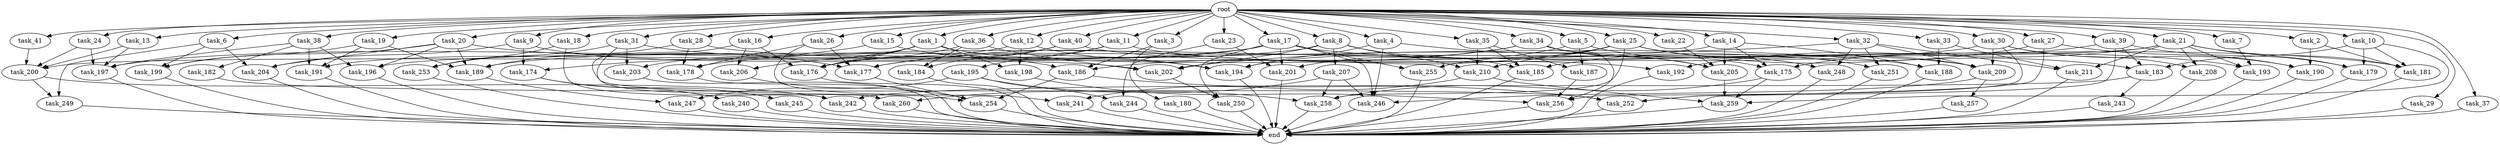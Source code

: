 digraph G {
  task_189 [size="11682311045.120001"];
  task_260 [size="1546188226.560000"];
  task_240 [size="3092376453.120000"];
  task_15 [size="10.240000"];
  task_185 [size="11424613007.360001"];
  task_175 [size="7387343749.120000"];
  task_9 [size="10.240000"];
  task_40 [size="10.240000"];
  task_183 [size="20272245637.119999"];
  task_4 [size="10.240000"];
  task_179 [size="18640158064.639999"];
  task_245 [size="3092376453.120000"];
  task_13 [size="10.240000"];
  task_14 [size="10.240000"];
  task_174 [size="6270652252.160000"];
  task_253 [size="6270652252.160000"];
  task_3 [size="10.240000"];
  task_200 [size="9878424780.800001"];
  task_204 [size="9706626088.960001"];
  task_192 [size="10050223472.639999"];
  task_5 [size="10.240000"];
  task_20 [size="10.240000"];
  task_26 [size="10.240000"];
  task_28 [size="10.240000"];
  task_19 [size="10.240000"];
  task_188 [size="4638564679.680000"];
  task_203 [size="8589934592.000000"];
  task_41 [size="10.240000"];
  task_208 [size="13915694039.040001"];
  task_2 [size="10.240000"];
  task_193 [size="13228499271.680000"];
  task_251 [size="14087492730.880001"];
  task_7 [size="10.240000"];
  task_176 [size="12369505812.480000"];
  task_199 [size="10307921510.400000"];
  task_190 [size="22505628631.040001"];
  task_201 [size="4638564679.680000"];
  task_36 [size="10.240000"];
  task_31 [size="10.240000"];
  task_209 [size="23192823398.400002"];
  task_191 [size="4123168604.160000"];
  task_23 [size="10.240000"];
  task_194 [size="12111807774.719999"];
  task_257 [size="6957847019.520000"];
  task_29 [size="10.240000"];
  task_1 [size="10.240000"];
  task_30 [size="10.240000"];
  task_205 [size="12884901888.000000"];
  task_197 [size="8074538516.480000"];
  task_195 [size="773094113.280000"];
  task_246 [size="11166914969.600000"];
  task_180 [size="343597383.680000"];
  task_198 [size="4466765987.840000"];
  task_210 [size="13056700579.840000"];
  task_184 [size="4294967296.000000"];
  task_244 [size="5239860101.120000"];
  task_24 [size="10.240000"];
  task_18 [size="10.240000"];
  task_243 [size="2147483648.000000"];
  task_249 [size="4552665333.760000"];
  task_254 [size="21388937134.080002"];
  task_242 [size="10565619548.160000"];
  task_32 [size="10.240000"];
  task_12 [size="10.240000"];
  task_22 [size="10.240000"];
  task_248 [size="7645041786.880000"];
  task_21 [size="10.240000"];
  task_177 [size="11854109736.960001"];
  task_256 [size="12970801233.920000"];
  task_16 [size="10.240000"];
  task_259 [size="25769803776.000000"];
  task_39 [size="10.240000"];
  task_196 [size="16922171146.240000"];
  task_8 [size="10.240000"];
  task_34 [size="10.240000"];
  root [size="0.000000"];
  task_17 [size="10.240000"];
  task_25 [size="10.240000"];
  end [size="0.000000"];
  task_202 [size="9792525434.880001"];
  task_10 [size="10.240000"];
  task_207 [size="1374389534.720000"];
  task_27 [size="10.240000"];
  task_182 [size="1374389534.720000"];
  task_6 [size="10.240000"];
  task_37 [size="10.240000"];
  task_35 [size="10.240000"];
  task_33 [size="10.240000"];
  task_241 [size="9363028705.280001"];
  task_178 [size="8074538516.480000"];
  task_38 [size="10.240000"];
  task_181 [size="24481313587.200001"];
  task_186 [size="14431090114.559999"];
  task_255 [size="8933531975.680000"];
  task_247 [size="3865470566.400000"];
  task_206 [size="7301444403.200000"];
  task_187 [size="5239860101.120000"];
  task_211 [size="14602888806.400000"];
  task_11 [size="10.240000"];
  task_258 [size="15547781611.520000"];
  task_250 [size="1116691496.960000"];
  task_252 [size="20787641712.639999"];

  task_189 -> task_247 [size="75497472.000000"];
  task_260 -> end [size="1.000000"];
  task_240 -> end [size="1.000000"];
  task_15 -> task_174 [size="536870912.000000"];
  task_15 -> task_194 [size="536870912.000000"];
  task_185 -> end [size="1.000000"];
  task_175 -> task_258 [size="301989888.000000"];
  task_175 -> task_259 [size="301989888.000000"];
  task_9 -> task_202 [size="75497472.000000"];
  task_9 -> task_204 [size="75497472.000000"];
  task_9 -> task_174 [size="75497472.000000"];
  task_40 -> task_209 [size="209715200.000000"];
  task_40 -> task_176 [size="209715200.000000"];
  task_40 -> task_184 [size="209715200.000000"];
  task_183 -> task_243 [size="209715200.000000"];
  task_183 -> task_242 [size="209715200.000000"];
  task_4 -> task_246 [size="301989888.000000"];
  task_4 -> task_194 [size="301989888.000000"];
  task_4 -> task_205 [size="301989888.000000"];
  task_179 -> end [size="1.000000"];
  task_245 -> end [size="1.000000"];
  task_13 -> task_197 [size="209715200.000000"];
  task_13 -> task_200 [size="209715200.000000"];
  task_14 -> task_188 [size="209715200.000000"];
  task_14 -> task_175 [size="209715200.000000"];
  task_14 -> task_200 [size="209715200.000000"];
  task_14 -> task_205 [size="209715200.000000"];
  task_174 -> task_245 [size="301989888.000000"];
  task_174 -> task_240 [size="301989888.000000"];
  task_253 -> end [size="1.000000"];
  task_3 -> task_180 [size="33554432.000000"];
  task_3 -> task_186 [size="33554432.000000"];
  task_200 -> task_242 [size="411041792.000000"];
  task_200 -> task_249 [size="411041792.000000"];
  task_204 -> end [size="1.000000"];
  task_192 -> end [size="1.000000"];
  task_5 -> task_201 [size="209715200.000000"];
  task_5 -> task_248 [size="209715200.000000"];
  task_5 -> task_187 [size="209715200.000000"];
  task_20 -> task_189 [size="838860800.000000"];
  task_20 -> task_199 [size="838860800.000000"];
  task_20 -> task_177 [size="838860800.000000"];
  task_20 -> task_204 [size="838860800.000000"];
  task_20 -> task_196 [size="838860800.000000"];
  task_26 -> task_178 [size="75497472.000000"];
  task_26 -> task_177 [size="75497472.000000"];
  task_26 -> task_241 [size="75497472.000000"];
  task_28 -> task_178 [size="33554432.000000"];
  task_28 -> task_188 [size="33554432.000000"];
  task_28 -> task_189 [size="33554432.000000"];
  task_19 -> task_189 [size="134217728.000000"];
  task_19 -> task_199 [size="134217728.000000"];
  task_19 -> task_191 [size="134217728.000000"];
  task_188 -> end [size="1.000000"];
  task_203 -> end [size="1.000000"];
  task_41 -> task_200 [size="134217728.000000"];
  task_208 -> end [size="1.000000"];
  task_2 -> task_181 [size="838860800.000000"];
  task_2 -> task_190 [size="838860800.000000"];
  task_193 -> end [size="1.000000"];
  task_251 -> end [size="1.000000"];
  task_7 -> task_193 [size="536870912.000000"];
  task_176 -> end [size="1.000000"];
  task_199 -> end [size="1.000000"];
  task_190 -> end [size="1.000000"];
  task_201 -> end [size="1.000000"];
  task_36 -> task_202 [size="209715200.000000"];
  task_36 -> task_176 [size="209715200.000000"];
  task_36 -> task_184 [size="209715200.000000"];
  task_31 -> task_203 [size="536870912.000000"];
  task_31 -> task_186 [size="536870912.000000"];
  task_31 -> task_254 [size="536870912.000000"];
  task_31 -> task_253 [size="536870912.000000"];
  task_209 -> task_246 [size="679477248.000000"];
  task_209 -> task_257 [size="679477248.000000"];
  task_191 -> end [size="1.000000"];
  task_23 -> task_244 [size="209715200.000000"];
  task_23 -> task_201 [size="209715200.000000"];
  task_194 -> end [size="1.000000"];
  task_257 -> end [size="1.000000"];
  task_29 -> end [size="1.000000"];
  task_1 -> task_198 [size="301989888.000000"];
  task_1 -> task_176 [size="301989888.000000"];
  task_1 -> task_192 [size="301989888.000000"];
  task_1 -> task_203 [size="301989888.000000"];
  task_1 -> task_206 [size="301989888.000000"];
  task_30 -> task_178 [size="679477248.000000"];
  task_30 -> task_209 [size="679477248.000000"];
  task_30 -> task_190 [size="679477248.000000"];
  task_30 -> task_208 [size="679477248.000000"];
  task_30 -> task_256 [size="679477248.000000"];
  task_205 -> task_259 [size="536870912.000000"];
  task_197 -> end [size="1.000000"];
  task_195 -> task_244 [size="301989888.000000"];
  task_195 -> task_258 [size="301989888.000000"];
  task_195 -> task_247 [size="301989888.000000"];
  task_246 -> end [size="1.000000"];
  task_180 -> end [size="1.000000"];
  task_198 -> task_256 [size="301989888.000000"];
  task_210 -> task_241 [size="838860800.000000"];
  task_210 -> task_259 [size="838860800.000000"];
  task_184 -> end [size="1.000000"];
  task_244 -> end [size="1.000000"];
  task_24 -> task_197 [size="411041792.000000"];
  task_24 -> task_200 [size="411041792.000000"];
  task_18 -> task_253 [size="75497472.000000"];
  task_18 -> task_260 [size="75497472.000000"];
  task_243 -> end [size="1.000000"];
  task_249 -> end [size="1.000000"];
  task_254 -> end [size="1.000000"];
  task_242 -> end [size="1.000000"];
  task_32 -> task_202 [size="536870912.000000"];
  task_32 -> task_209 [size="536870912.000000"];
  task_32 -> task_211 [size="536870912.000000"];
  task_32 -> task_251 [size="536870912.000000"];
  task_32 -> task_248 [size="536870912.000000"];
  task_12 -> task_198 [size="134217728.000000"];
  task_12 -> task_191 [size="134217728.000000"];
  task_12 -> task_194 [size="134217728.000000"];
  task_22 -> task_205 [size="536870912.000000"];
  task_248 -> end [size="1.000000"];
  task_21 -> task_211 [size="679477248.000000"];
  task_21 -> task_196 [size="679477248.000000"];
  task_21 -> task_192 [size="679477248.000000"];
  task_21 -> task_181 [size="679477248.000000"];
  task_21 -> task_179 [size="679477248.000000"];
  task_21 -> task_208 [size="679477248.000000"];
  task_21 -> task_193 [size="679477248.000000"];
  task_177 -> task_254 [size="679477248.000000"];
  task_256 -> end [size="1.000000"];
  task_16 -> task_176 [size="411041792.000000"];
  task_16 -> task_242 [size="411041792.000000"];
  task_16 -> task_206 [size="411041792.000000"];
  task_259 -> end [size="1.000000"];
  task_39 -> task_179 [size="301989888.000000"];
  task_39 -> task_183 [size="301989888.000000"];
  task_39 -> task_175 [size="301989888.000000"];
  task_39 -> task_252 [size="301989888.000000"];
  task_196 -> end [size="1.000000"];
  task_8 -> task_202 [size="134217728.000000"];
  task_8 -> task_189 [size="134217728.000000"];
  task_8 -> task_207 [size="134217728.000000"];
  task_8 -> task_210 [size="134217728.000000"];
  task_8 -> task_185 [size="134217728.000000"];
  task_34 -> task_175 [size="209715200.000000"];
  task_34 -> task_177 [size="209715200.000000"];
  task_34 -> task_256 [size="209715200.000000"];
  task_34 -> task_194 [size="209715200.000000"];
  task_34 -> task_205 [size="209715200.000000"];
  root -> task_39 [size="1.000000"];
  root -> task_26 [size="1.000000"];
  root -> task_8 [size="1.000000"];
  root -> task_34 [size="1.000000"];
  root -> task_28 [size="1.000000"];
  root -> task_15 [size="1.000000"];
  root -> task_2 [size="1.000000"];
  root -> task_17 [size="1.000000"];
  root -> task_9 [size="1.000000"];
  root -> task_6 [size="1.000000"];
  root -> task_40 [size="1.000000"];
  root -> task_10 [size="1.000000"];
  root -> task_27 [size="1.000000"];
  root -> task_7 [size="1.000000"];
  root -> task_4 [size="1.000000"];
  root -> task_24 [size="1.000000"];
  root -> task_25 [size="1.000000"];
  root -> task_18 [size="1.000000"];
  root -> task_33 [size="1.000000"];
  root -> task_35 [size="1.000000"];
  root -> task_13 [size="1.000000"];
  root -> task_31 [size="1.000000"];
  root -> task_14 [size="1.000000"];
  root -> task_1 [size="1.000000"];
  root -> task_23 [size="1.000000"];
  root -> task_11 [size="1.000000"];
  root -> task_3 [size="1.000000"];
  root -> task_37 [size="1.000000"];
  root -> task_20 [size="1.000000"];
  root -> task_29 [size="1.000000"];
  root -> task_32 [size="1.000000"];
  root -> task_5 [size="1.000000"];
  root -> task_12 [size="1.000000"];
  root -> task_38 [size="1.000000"];
  root -> task_22 [size="1.000000"];
  root -> task_19 [size="1.000000"];
  root -> task_41 [size="1.000000"];
  root -> task_36 [size="1.000000"];
  root -> task_21 [size="1.000000"];
  root -> task_16 [size="1.000000"];
  root -> task_30 [size="1.000000"];
  task_17 -> task_197 [size="33554432.000000"];
  task_17 -> task_181 [size="33554432.000000"];
  task_17 -> task_246 [size="33554432.000000"];
  task_17 -> task_250 [size="33554432.000000"];
  task_17 -> task_201 [size="33554432.000000"];
  task_17 -> task_177 [size="33554432.000000"];
  task_17 -> task_255 [size="33554432.000000"];
  task_25 -> task_209 [size="838860800.000000"];
  task_25 -> task_186 [size="838860800.000000"];
  task_25 -> task_183 [size="838860800.000000"];
  task_25 -> task_251 [size="838860800.000000"];
  task_25 -> task_210 [size="838860800.000000"];
  task_25 -> task_258 [size="838860800.000000"];
  task_25 -> task_255 [size="838860800.000000"];
  task_202 -> task_250 [size="75497472.000000"];
  task_10 -> task_179 [size="838860800.000000"];
  task_10 -> task_183 [size="838860800.000000"];
  task_10 -> task_181 [size="838860800.000000"];
  task_10 -> task_259 [size="838860800.000000"];
  task_207 -> task_246 [size="75497472.000000"];
  task_207 -> task_258 [size="75497472.000000"];
  task_207 -> task_260 [size="75497472.000000"];
  task_27 -> task_252 [size="679477248.000000"];
  task_27 -> task_190 [size="679477248.000000"];
  task_27 -> task_185 [size="679477248.000000"];
  task_182 -> task_252 [size="209715200.000000"];
  task_6 -> task_199 [size="33554432.000000"];
  task_6 -> task_249 [size="33554432.000000"];
  task_6 -> task_204 [size="33554432.000000"];
  task_37 -> end [size="1.000000"];
  task_35 -> task_185 [size="301989888.000000"];
  task_35 -> task_210 [size="301989888.000000"];
  task_35 -> task_187 [size="301989888.000000"];
  task_33 -> task_211 [size="209715200.000000"];
  task_33 -> task_188 [size="209715200.000000"];
  task_241 -> end [size="1.000000"];
  task_178 -> end [size="1.000000"];
  task_38 -> task_197 [size="134217728.000000"];
  task_38 -> task_182 [size="134217728.000000"];
  task_38 -> task_191 [size="134217728.000000"];
  task_38 -> task_196 [size="134217728.000000"];
  task_181 -> end [size="1.000000"];
  task_186 -> task_252 [size="838860800.000000"];
  task_186 -> task_254 [size="838860800.000000"];
  task_255 -> end [size="1.000000"];
  task_247 -> end [size="1.000000"];
  task_206 -> task_254 [size="33554432.000000"];
  task_187 -> task_256 [size="75497472.000000"];
  task_211 -> end [size="1.000000"];
  task_11 -> task_176 [size="75497472.000000"];
  task_11 -> task_195 [size="75497472.000000"];
  task_11 -> task_193 [size="75497472.000000"];
  task_258 -> end [size="1.000000"];
  task_250 -> end [size="1.000000"];
  task_252 -> end [size="1.000000"];
}
